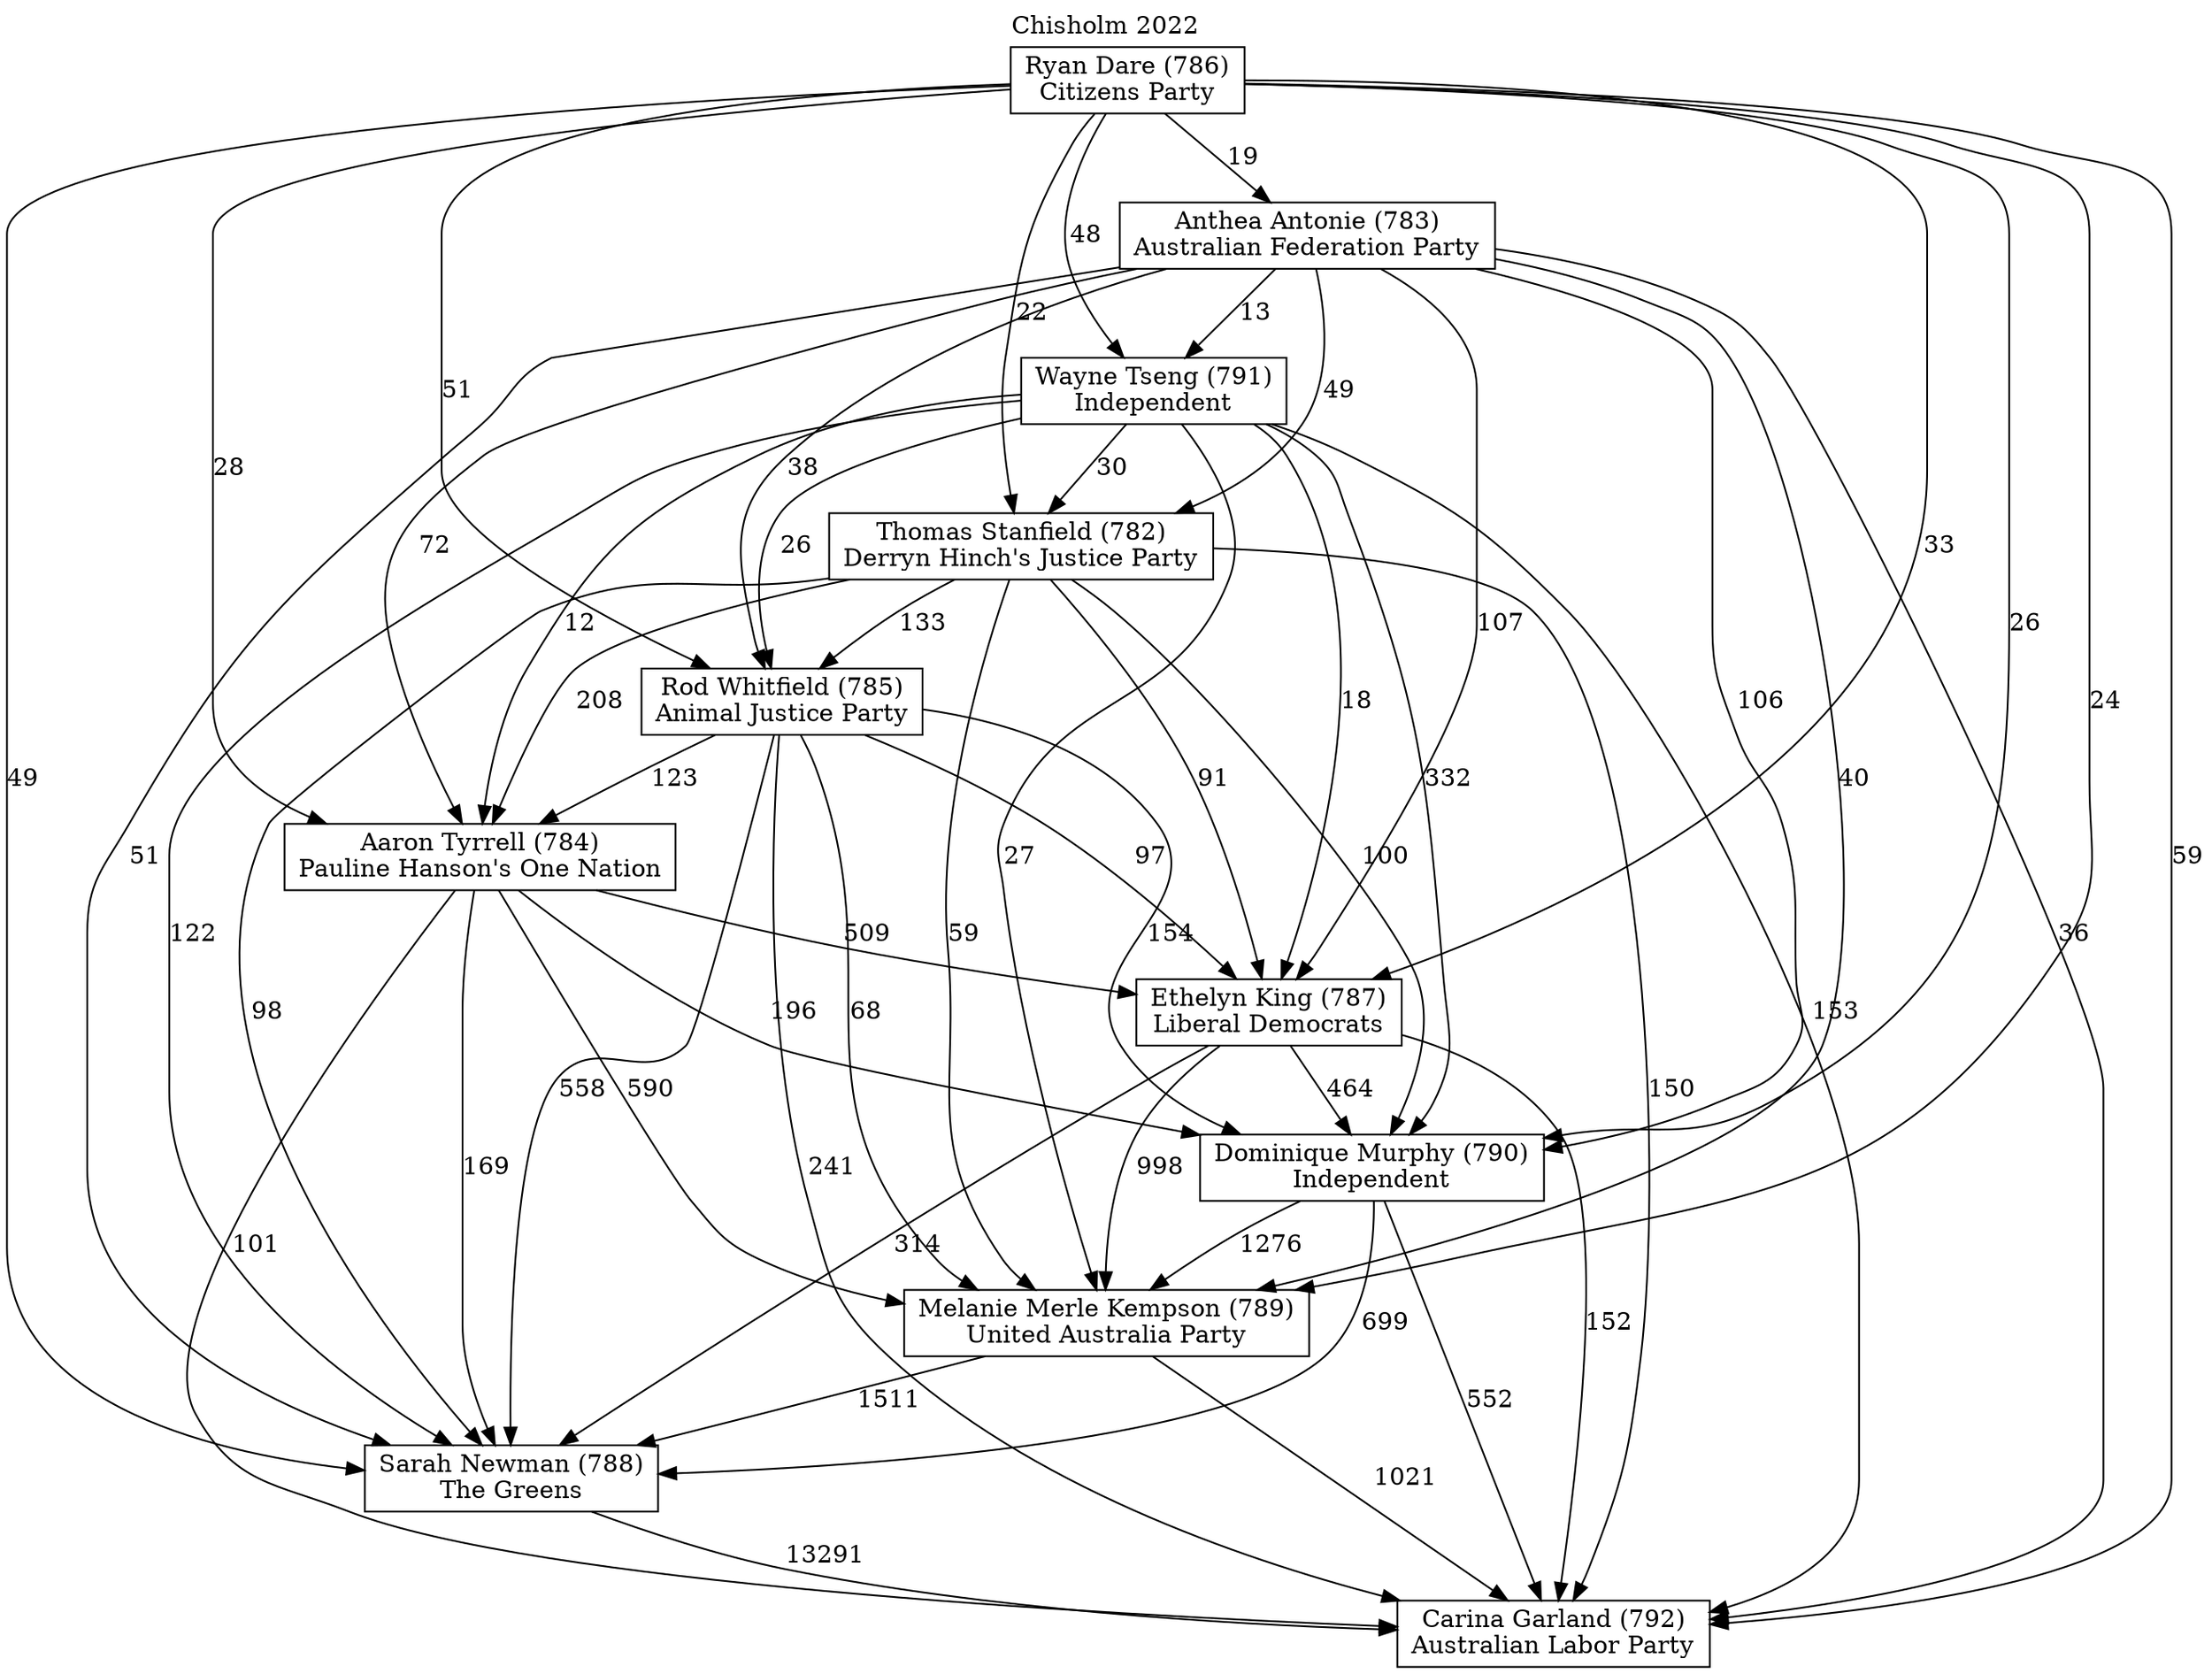 // House preference flow
digraph "Carina Garland (792)_Chisholm_2022" {
	graph [label="Chisholm 2022" labelloc=t mclimit=10]
	node [shape=box]
	"Rod Whitfield (785)" [label="Rod Whitfield (785)
Animal Justice Party"]
	"Thomas Stanfield (782)" [label="Thomas Stanfield (782)
Derryn Hinch's Justice Party"]
	"Anthea Antonie (783)" [label="Anthea Antonie (783)
Australian Federation Party"]
	"Sarah Newman (788)" [label="Sarah Newman (788)
The Greens"]
	"Aaron Tyrrell (784)" [label="Aaron Tyrrell (784)
Pauline Hanson's One Nation"]
	"Carina Garland (792)" [label="Carina Garland (792)
Australian Labor Party"]
	"Melanie Merle Kempson (789)" [label="Melanie Merle Kempson (789)
United Australia Party"]
	"Dominique Murphy (790)" [label="Dominique Murphy (790)
Independent"]
	"Ethelyn King (787)" [label="Ethelyn King (787)
Liberal Democrats"]
	"Wayne Tseng (791)" [label="Wayne Tseng (791)
Independent"]
	"Ryan Dare (786)" [label="Ryan Dare (786)
Citizens Party"]
	"Rod Whitfield (785)" -> "Carina Garland (792)" [label=241]
	"Wayne Tseng (791)" -> "Sarah Newman (788)" [label=122]
	"Ryan Dare (786)" -> "Rod Whitfield (785)" [label=51]
	"Thomas Stanfield (782)" -> "Ethelyn King (787)" [label=91]
	"Ryan Dare (786)" -> "Sarah Newman (788)" [label=49]
	"Rod Whitfield (785)" -> "Melanie Merle Kempson (789)" [label=68]
	"Wayne Tseng (791)" -> "Ethelyn King (787)" [label=18]
	"Melanie Merle Kempson (789)" -> "Carina Garland (792)" [label=1021]
	"Ryan Dare (786)" -> "Aaron Tyrrell (784)" [label=28]
	"Anthea Antonie (783)" -> "Aaron Tyrrell (784)" [label=72]
	"Ryan Dare (786)" -> "Ethelyn King (787)" [label=33]
	"Ryan Dare (786)" -> "Carina Garland (792)" [label=59]
	"Ethelyn King (787)" -> "Dominique Murphy (790)" [label=464]
	"Aaron Tyrrell (784)" -> "Dominique Murphy (790)" [label=196]
	"Anthea Antonie (783)" -> "Dominique Murphy (790)" [label=106]
	"Anthea Antonie (783)" -> "Rod Whitfield (785)" [label=38]
	"Anthea Antonie (783)" -> "Ethelyn King (787)" [label=107]
	"Anthea Antonie (783)" -> "Carina Garland (792)" [label=36]
	"Anthea Antonie (783)" -> "Wayne Tseng (791)" [label=13]
	"Aaron Tyrrell (784)" -> "Sarah Newman (788)" [label=169]
	"Rod Whitfield (785)" -> "Aaron Tyrrell (784)" [label=123]
	"Sarah Newman (788)" -> "Carina Garland (792)" [label=13291]
	"Rod Whitfield (785)" -> "Sarah Newman (788)" [label=558]
	"Wayne Tseng (791)" -> "Rod Whitfield (785)" [label=26]
	"Thomas Stanfield (782)" -> "Melanie Merle Kempson (789)" [label=59]
	"Thomas Stanfield (782)" -> "Dominique Murphy (790)" [label=100]
	"Thomas Stanfield (782)" -> "Rod Whitfield (785)" [label=133]
	"Aaron Tyrrell (784)" -> "Ethelyn King (787)" [label=509]
	"Ryan Dare (786)" -> "Wayne Tseng (791)" [label=48]
	"Dominique Murphy (790)" -> "Melanie Merle Kempson (789)" [label=1276]
	"Aaron Tyrrell (784)" -> "Carina Garland (792)" [label=101]
	"Ryan Dare (786)" -> "Thomas Stanfield (782)" [label=22]
	"Aaron Tyrrell (784)" -> "Melanie Merle Kempson (789)" [label=590]
	"Dominique Murphy (790)" -> "Carina Garland (792)" [label=552]
	"Wayne Tseng (791)" -> "Melanie Merle Kempson (789)" [label=27]
	"Ryan Dare (786)" -> "Anthea Antonie (783)" [label=19]
	"Melanie Merle Kempson (789)" -> "Sarah Newman (788)" [label=1511]
	"Dominique Murphy (790)" -> "Sarah Newman (788)" [label=699]
	"Rod Whitfield (785)" -> "Ethelyn King (787)" [label=97]
	"Ryan Dare (786)" -> "Melanie Merle Kempson (789)" [label=24]
	"Ethelyn King (787)" -> "Carina Garland (792)" [label=152]
	"Thomas Stanfield (782)" -> "Aaron Tyrrell (784)" [label=208]
	"Thomas Stanfield (782)" -> "Carina Garland (792)" [label=150]
	"Ethelyn King (787)" -> "Melanie Merle Kempson (789)" [label=998]
	"Wayne Tseng (791)" -> "Dominique Murphy (790)" [label=332]
	"Ethelyn King (787)" -> "Sarah Newman (788)" [label=314]
	"Anthea Antonie (783)" -> "Thomas Stanfield (782)" [label=49]
	"Wayne Tseng (791)" -> "Aaron Tyrrell (784)" [label=12]
	"Anthea Antonie (783)" -> "Sarah Newman (788)" [label=51]
	"Wayne Tseng (791)" -> "Carina Garland (792)" [label=153]
	"Wayne Tseng (791)" -> "Thomas Stanfield (782)" [label=30]
	"Anthea Antonie (783)" -> "Melanie Merle Kempson (789)" [label=40]
	"Rod Whitfield (785)" -> "Dominique Murphy (790)" [label=154]
	"Thomas Stanfield (782)" -> "Sarah Newman (788)" [label=98]
	"Ryan Dare (786)" -> "Dominique Murphy (790)" [label=26]
}
